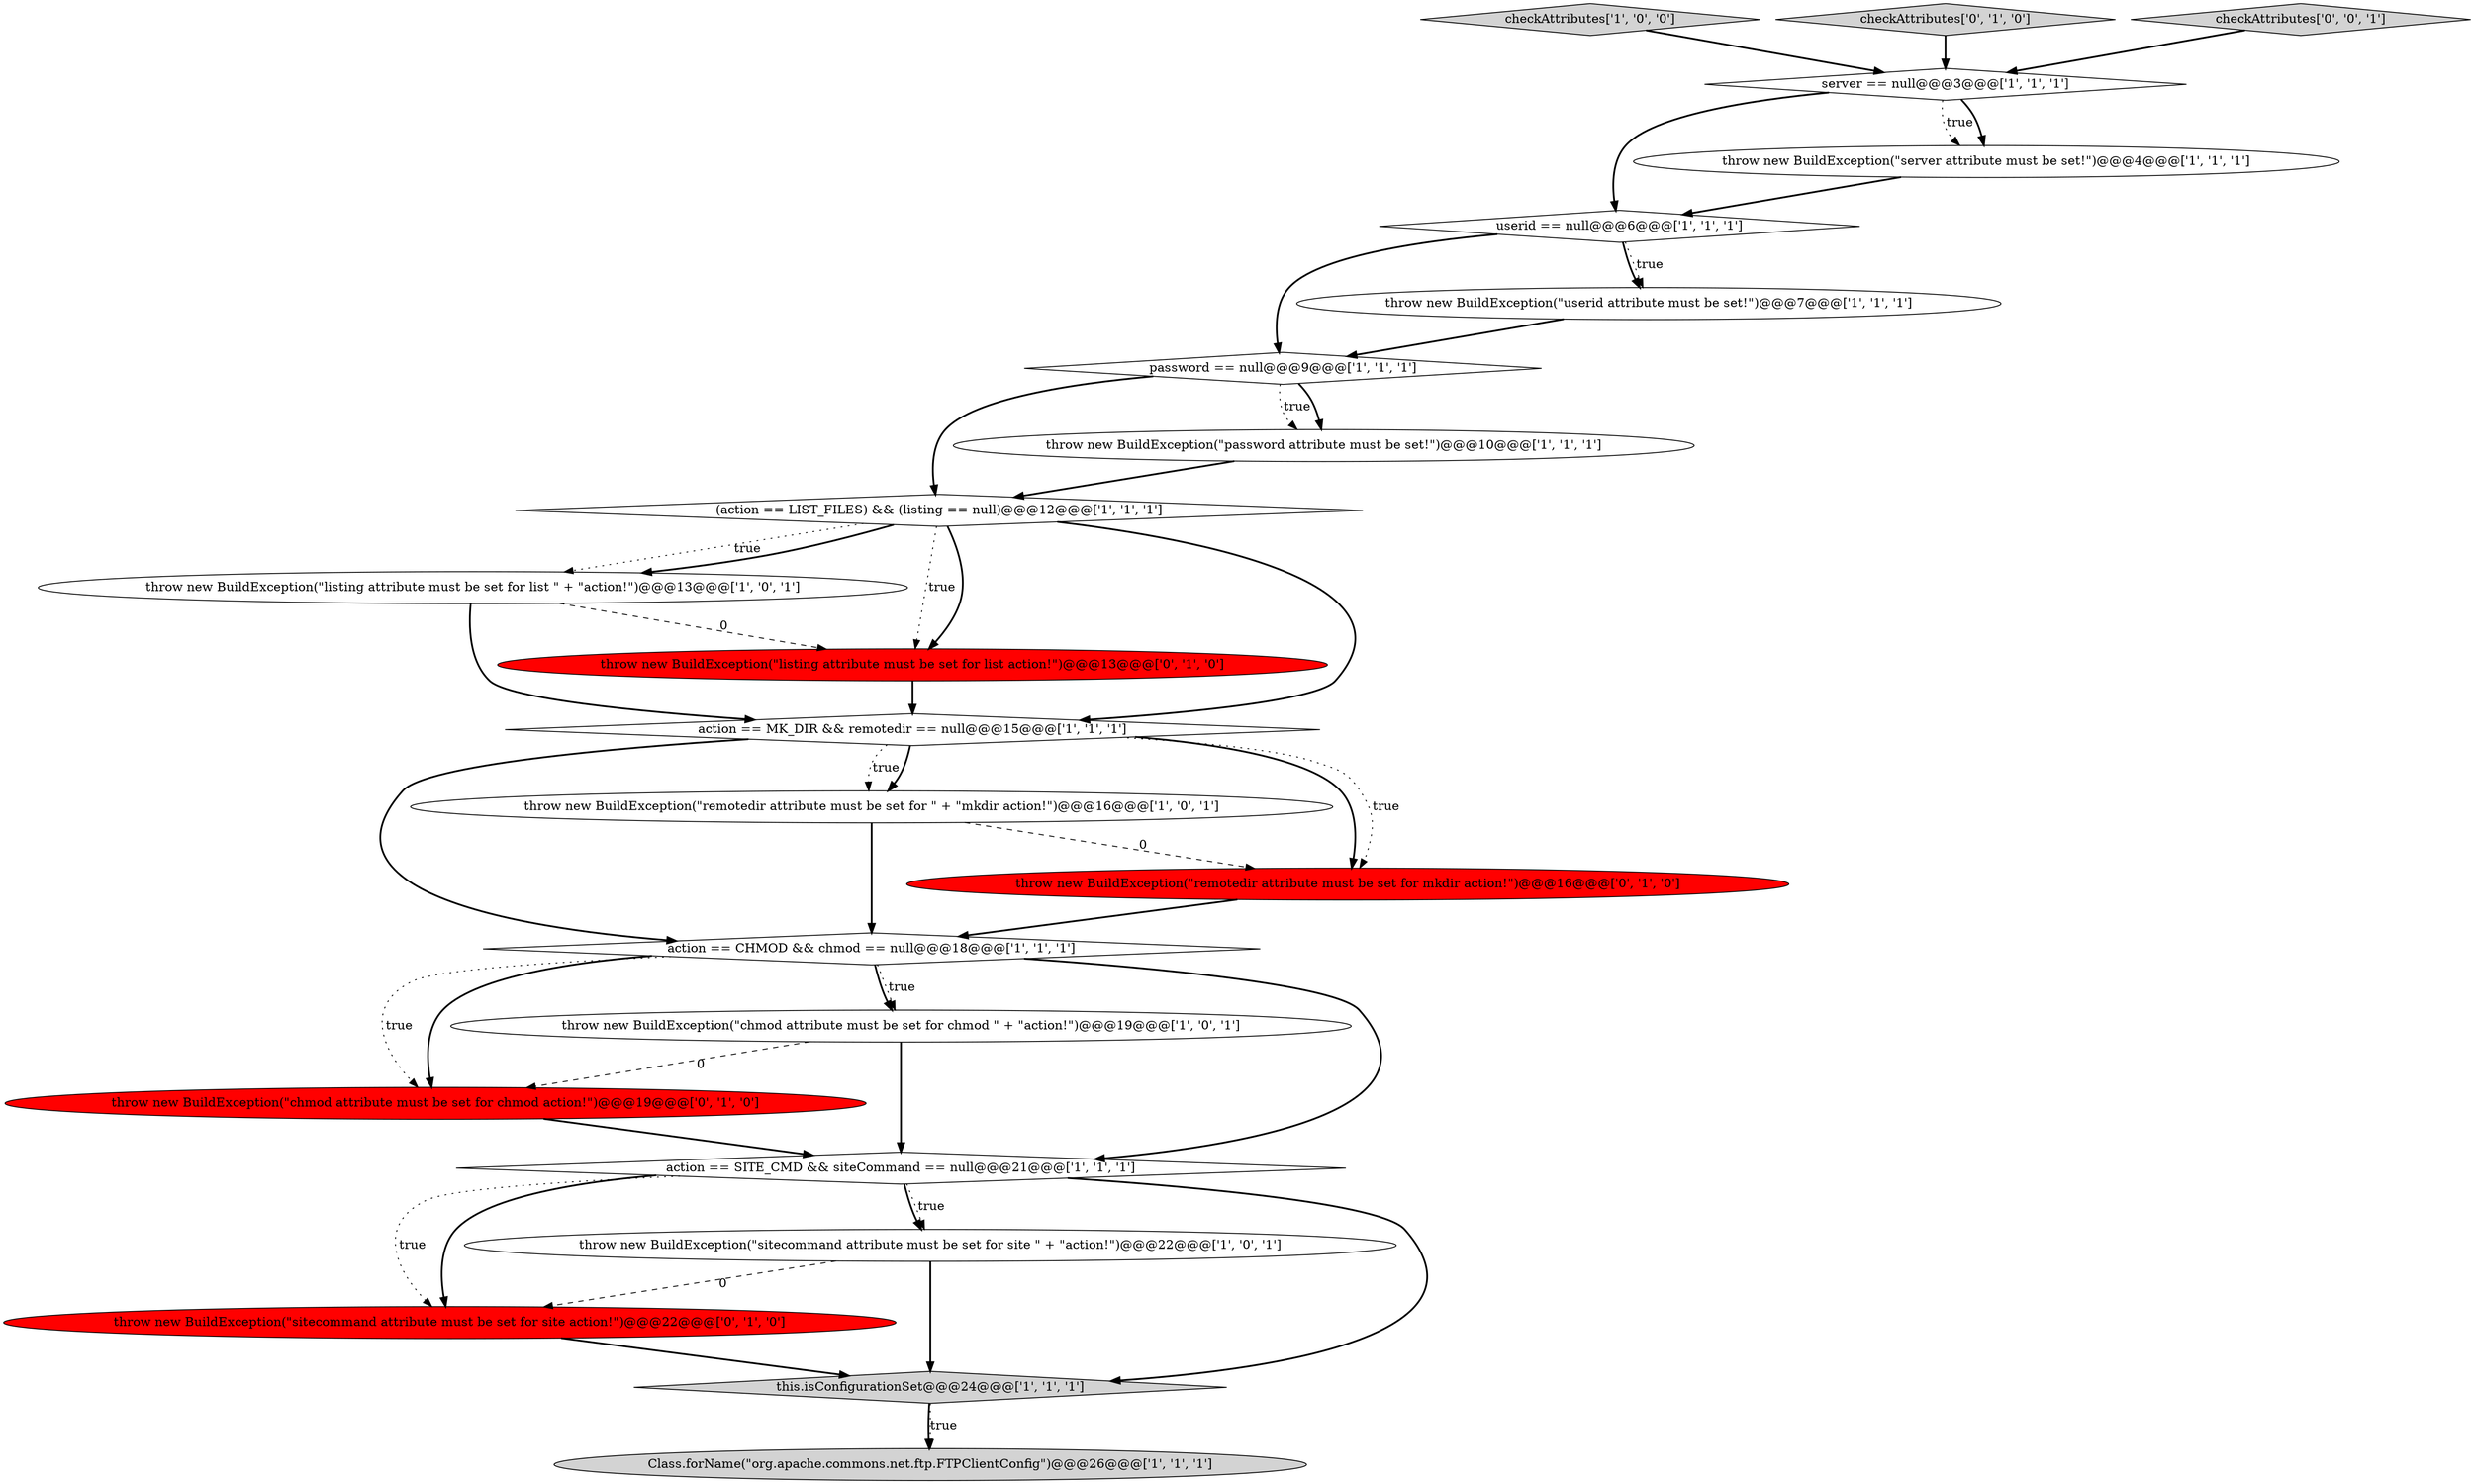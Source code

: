 digraph {
8 [style = filled, label = "userid == null@@@6@@@['1', '1', '1']", fillcolor = white, shape = diamond image = "AAA0AAABBB1BBB"];
12 [style = filled, label = "Class.forName(\"org.apache.commons.net.ftp.FTPClientConfig\")@@@26@@@['1', '1', '1']", fillcolor = lightgray, shape = ellipse image = "AAA0AAABBB1BBB"];
18 [style = filled, label = "throw new BuildException(\"listing attribute must be set for list action!\")@@@13@@@['0', '1', '0']", fillcolor = red, shape = ellipse image = "AAA1AAABBB2BBB"];
21 [style = filled, label = "throw new BuildException(\"chmod attribute must be set for chmod action!\")@@@19@@@['0', '1', '0']", fillcolor = red, shape = ellipse image = "AAA1AAABBB2BBB"];
15 [style = filled, label = "password == null@@@9@@@['1', '1', '1']", fillcolor = white, shape = diamond image = "AAA0AAABBB1BBB"];
13 [style = filled, label = "action == CHMOD && chmod == null@@@18@@@['1', '1', '1']", fillcolor = white, shape = diamond image = "AAA0AAABBB1BBB"];
5 [style = filled, label = "checkAttributes['1', '0', '0']", fillcolor = lightgray, shape = diamond image = "AAA0AAABBB1BBB"];
9 [style = filled, label = "throw new BuildException(\"userid attribute must be set!\")@@@7@@@['1', '1', '1']", fillcolor = white, shape = ellipse image = "AAA0AAABBB1BBB"];
3 [style = filled, label = "action == MK_DIR && remotedir == null@@@15@@@['1', '1', '1']", fillcolor = white, shape = diamond image = "AAA0AAABBB1BBB"];
20 [style = filled, label = "checkAttributes['0', '1', '0']", fillcolor = lightgray, shape = diamond image = "AAA0AAABBB2BBB"];
10 [style = filled, label = "throw new BuildException(\"remotedir attribute must be set for \" + \"mkdir action!\")@@@16@@@['1', '0', '1']", fillcolor = white, shape = ellipse image = "AAA0AAABBB1BBB"];
19 [style = filled, label = "throw new BuildException(\"sitecommand attribute must be set for site action!\")@@@22@@@['0', '1', '0']", fillcolor = red, shape = ellipse image = "AAA1AAABBB2BBB"];
2 [style = filled, label = "server == null@@@3@@@['1', '1', '1']", fillcolor = white, shape = diamond image = "AAA0AAABBB1BBB"];
14 [style = filled, label = "action == SITE_CMD && siteCommand == null@@@21@@@['1', '1', '1']", fillcolor = white, shape = diamond image = "AAA0AAABBB1BBB"];
1 [style = filled, label = "throw new BuildException(\"sitecommand attribute must be set for site \" + \"action!\")@@@22@@@['1', '0', '1']", fillcolor = white, shape = ellipse image = "AAA0AAABBB1BBB"];
16 [style = filled, label = "throw new BuildException(\"password attribute must be set!\")@@@10@@@['1', '1', '1']", fillcolor = white, shape = ellipse image = "AAA0AAABBB1BBB"];
22 [style = filled, label = "checkAttributes['0', '0', '1']", fillcolor = lightgray, shape = diamond image = "AAA0AAABBB3BBB"];
17 [style = filled, label = "throw new BuildException(\"remotedir attribute must be set for mkdir action!\")@@@16@@@['0', '1', '0']", fillcolor = red, shape = ellipse image = "AAA1AAABBB2BBB"];
6 [style = filled, label = "throw new BuildException(\"listing attribute must be set for list \" + \"action!\")@@@13@@@['1', '0', '1']", fillcolor = white, shape = ellipse image = "AAA0AAABBB1BBB"];
11 [style = filled, label = "throw new BuildException(\"chmod attribute must be set for chmod \" + \"action!\")@@@19@@@['1', '0', '1']", fillcolor = white, shape = ellipse image = "AAA0AAABBB1BBB"];
0 [style = filled, label = "throw new BuildException(\"server attribute must be set!\")@@@4@@@['1', '1', '1']", fillcolor = white, shape = ellipse image = "AAA0AAABBB1BBB"];
4 [style = filled, label = "this.isConfigurationSet@@@24@@@['1', '1', '1']", fillcolor = lightgray, shape = diamond image = "AAA0AAABBB1BBB"];
7 [style = filled, label = "(action == LIST_FILES) && (listing == null)@@@12@@@['1', '1', '1']", fillcolor = white, shape = diamond image = "AAA0AAABBB1BBB"];
6->3 [style = bold, label=""];
7->6 [style = dotted, label="true"];
1->4 [style = bold, label=""];
18->3 [style = bold, label=""];
2->0 [style = dotted, label="true"];
14->19 [style = dotted, label="true"];
8->15 [style = bold, label=""];
22->2 [style = bold, label=""];
15->7 [style = bold, label=""];
11->14 [style = bold, label=""];
3->10 [style = dotted, label="true"];
1->19 [style = dashed, label="0"];
16->7 [style = bold, label=""];
14->19 [style = bold, label=""];
15->16 [style = dotted, label="true"];
15->16 [style = bold, label=""];
13->11 [style = bold, label=""];
7->3 [style = bold, label=""];
14->1 [style = bold, label=""];
6->18 [style = dashed, label="0"];
20->2 [style = bold, label=""];
3->10 [style = bold, label=""];
5->2 [style = bold, label=""];
2->0 [style = bold, label=""];
10->13 [style = bold, label=""];
13->21 [style = dotted, label="true"];
9->15 [style = bold, label=""];
7->6 [style = bold, label=""];
0->8 [style = bold, label=""];
8->9 [style = bold, label=""];
21->14 [style = bold, label=""];
7->18 [style = dotted, label="true"];
3->13 [style = bold, label=""];
4->12 [style = bold, label=""];
7->18 [style = bold, label=""];
13->11 [style = dotted, label="true"];
3->17 [style = bold, label=""];
10->17 [style = dashed, label="0"];
3->17 [style = dotted, label="true"];
17->13 [style = bold, label=""];
14->1 [style = dotted, label="true"];
8->9 [style = dotted, label="true"];
19->4 [style = bold, label=""];
4->12 [style = dotted, label="true"];
13->21 [style = bold, label=""];
13->14 [style = bold, label=""];
2->8 [style = bold, label=""];
14->4 [style = bold, label=""];
11->21 [style = dashed, label="0"];
}
